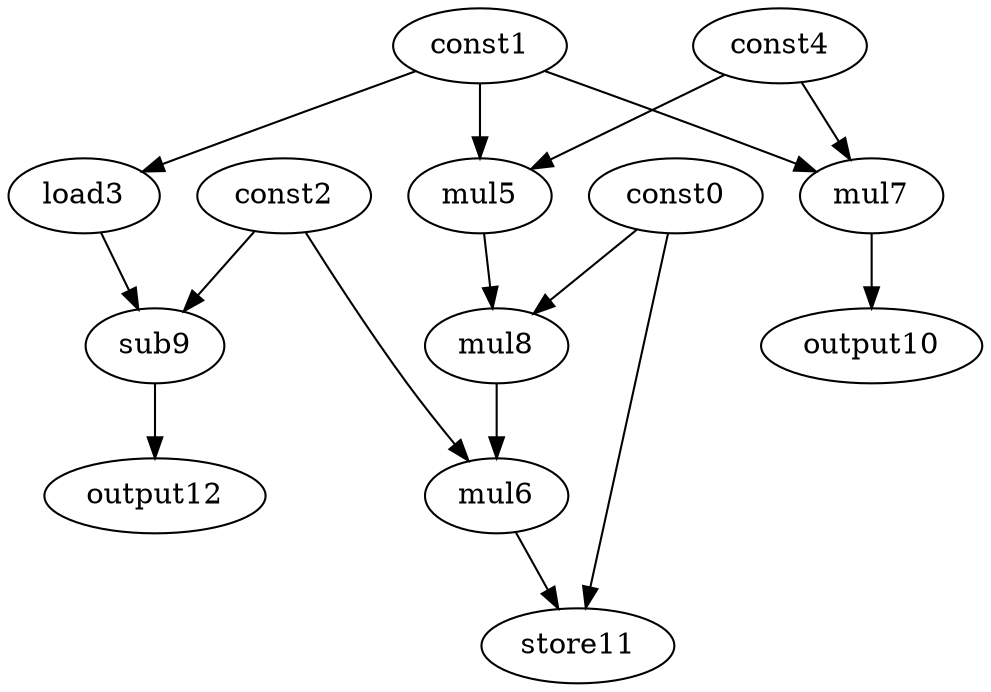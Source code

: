 digraph G { 
const0[opcode=const]; 
const1[opcode=const]; 
const2[opcode=const]; 
load3[opcode=load]; 
const4[opcode=const]; 
mul5[opcode=mul]; 
mul6[opcode=mul]; 
mul7[opcode=mul]; 
mul8[opcode=mul]; 
sub9[opcode=sub]; 
output10[opcode=output]; 
store11[opcode=store]; 
output12[opcode=output]; 
const1->load3[operand=0];
const1->mul5[operand=0];
const4->mul5[operand=1];
const1->mul7[operand=0];
const4->mul7[operand=1];
const0->mul8[operand=0];
mul5->mul8[operand=1];
const2->sub9[operand=0];
load3->sub9[operand=1];
mul7->output10[operand=0];
mul8->mul6[operand=0];
const2->mul6[operand=1];
sub9->output12[operand=0];
const0->store11[operand=0];
mul6->store11[operand=1];
}
